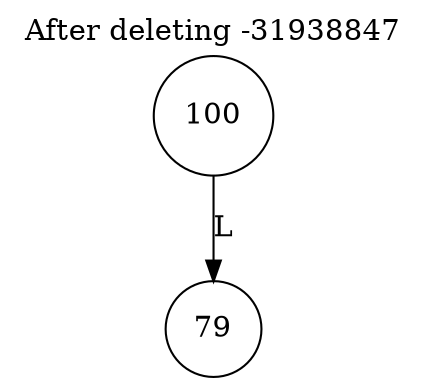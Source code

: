 digraph BinarySearchTree {
   labelloc="t";
   label="After deleting -31938847";
   node [shape=circle];
   100 -> 79 [label="L"];
}
